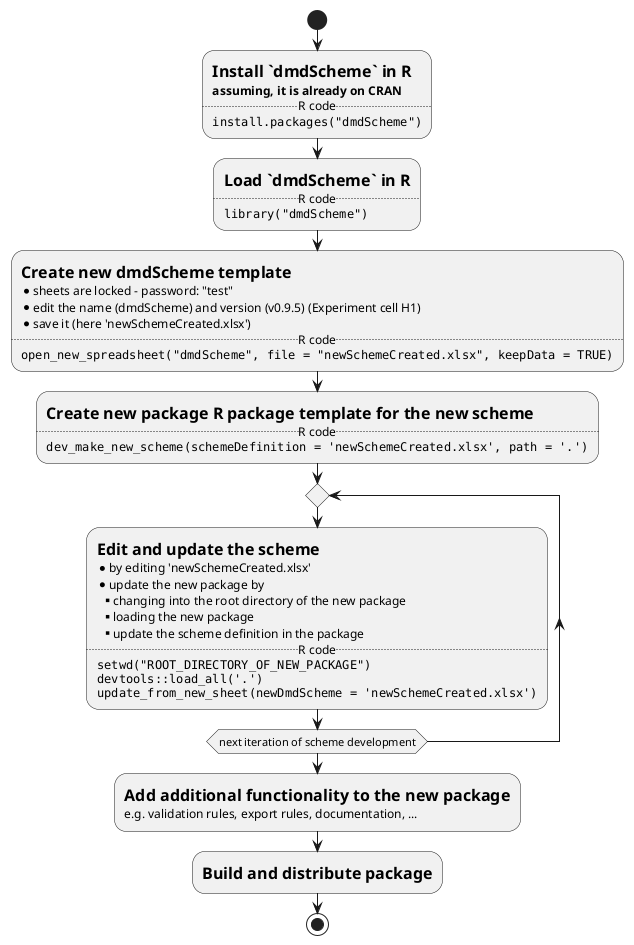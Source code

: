 @startuml

start
''''''''''''
:= Install `dmdScheme` in R
**assuming, it is already on CRAN**
..R code..
""install.packages("dmdScheme")"";
''''''''''''
:= Load `dmdScheme` in R
..R code..
""library("dmdScheme")"";
''''''''''''
:= Create new dmdScheme template
* sheets are locked - password: "test"
* edit the name (dmdScheme) and version (v0.9.5) (Experiment cell H1)
* save it (here 'newSchemeCreated.xlsx')
..R code..
""open_new_spreadsheet("dmdScheme", file = "newSchemeCreated.xlsx", keepData = TRUE)"";
''''''''''''
:= Create new package R package template for the new scheme
..R code..
""dev_make_new_scheme(schemeDefinition = 'newSchemeCreated.xlsx', path = '.')"";
''''''''''''
repeat
  := Edit and update the scheme
  * by editing 'newSchemeCreated.xlsx'
  * update the new package by
  ** changing into the root directory of the new package
  ** loading the new package
  ** update the scheme definition in the package
  ..R code..
  ""setwd("ROOT_DIRECTORY_OF_NEW_PACKAGE")""
  ""devtools::load_all('.')""
  ""update_from_new_sheet(newDmdScheme = 'newSchemeCreated.xlsx')"";
repeat while (next iteration of scheme development)
''''''''''''
:= Add additional functionality to the new package
e.g. validation rules, export rules, documentation, ...;
''''''''''''
:= Build and distribute package;
''''''''''''
stop

@enduml
